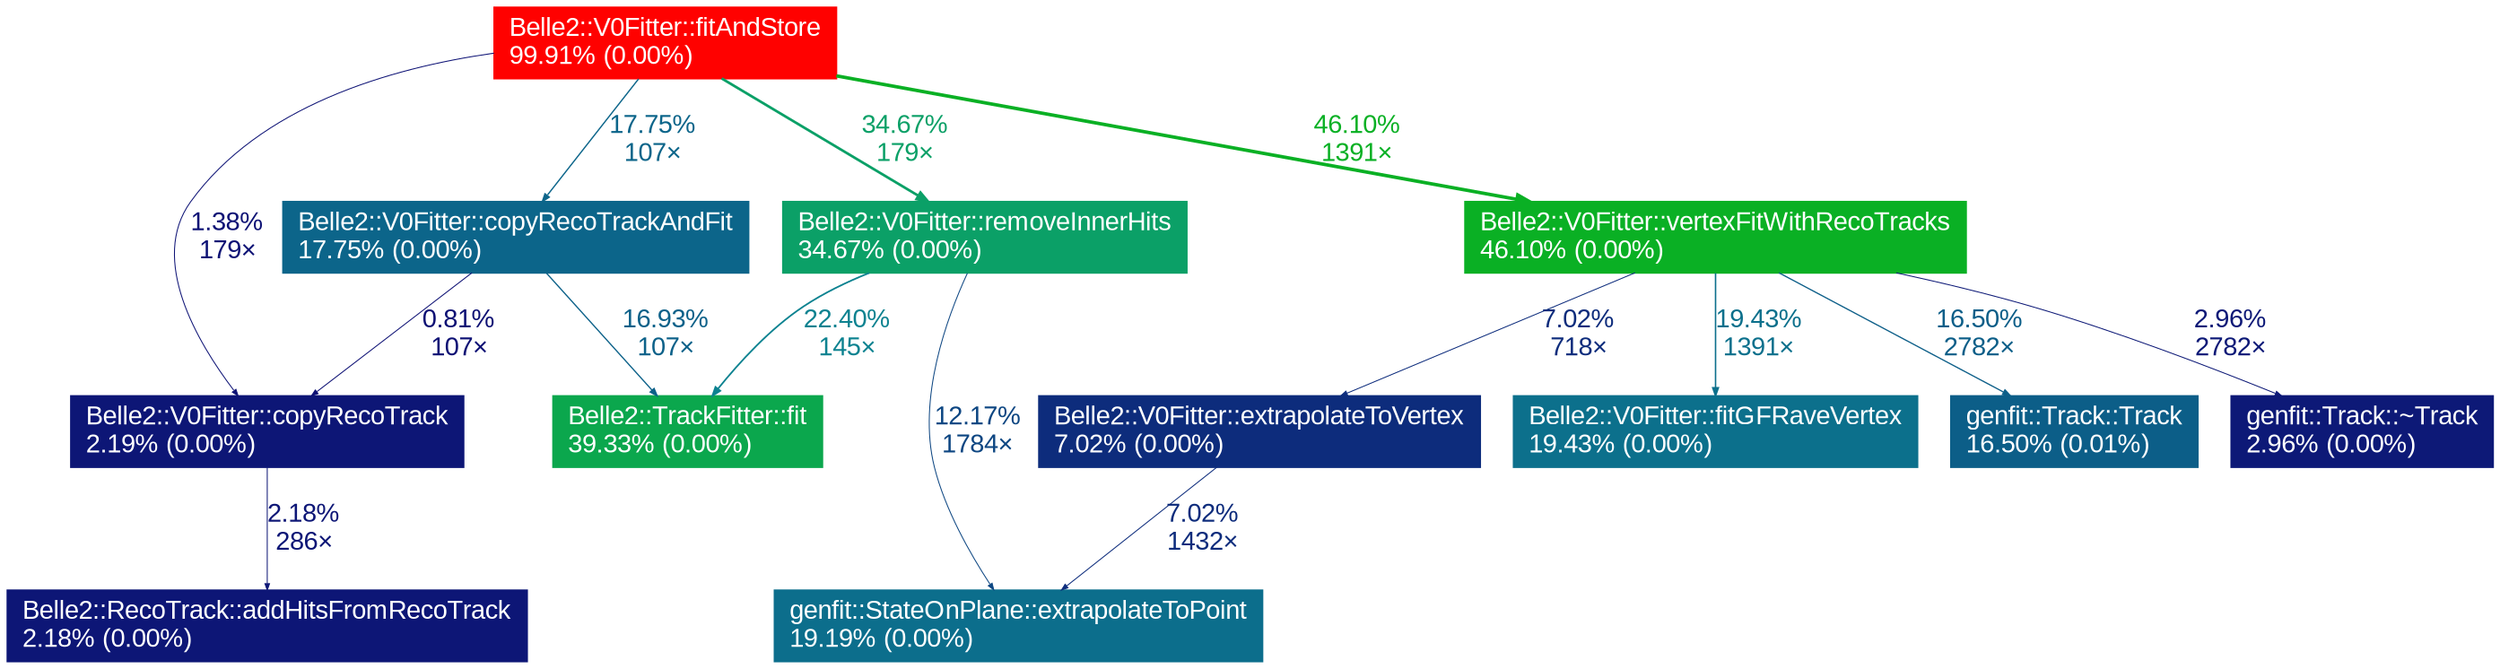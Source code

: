 digraph {
	graph [fontname=Arial];
	node [fontcolor=white,
		fontname=Arial,
		label="\N",
		shape=box,
		style=filled
	];
	edge [fontname=Arial];
	"Belle2::RecoTrack::addHitsFromRecoTrack(Belle2::RecoTrack const*, unsigned int, bool, std::optional<double>)"	[color="#0d1676",
		fontcolor="#ffffff",
		label="Belle2::RecoTrack::addHitsFromRecoTrack\l2.18% (0.00%)\l"];
	"Belle2::TrackFitter::fit(Belle2::RecoTrack&, Belle2::Const::ChargedStable const&, bool) const"	[color="#0ba74d",
		fontcolor="#ffffff",
		label="Belle2::TrackFitter::fit\l39.33% (0.00%)\l"];
	"Belle2::V0Fitter::copyRecoTrack(Belle2::RecoTrack*)"	[color="#0d1676",
		fontcolor="#ffffff",
		label="Belle2::V0Fitter::copyRecoTrack\l2.19% (0.00%)\l"];
	"Belle2::V0Fitter::copyRecoTrack(Belle2::RecoTrack*)" -> "Belle2::RecoTrack::addHitsFromRecoTrack(Belle2::RecoTrack const*, unsigned int, bool, std::optional<double>)"	[arrowsize=0.35,
		color="#0d1676",
		fontcolor="#0d1676",
		label="2.18%\n286×",
		penwidth=0.50];
	"Belle2::V0Fitter::copyRecoTrackAndFit(Belle2::RecoTrack*, int)"	[color="#0c658a",
		fontcolor="#ffffff",
		label="Belle2::V0Fitter::copyRecoTrackAndFit\l17.75% (0.00%)\l"];
	"Belle2::V0Fitter::copyRecoTrackAndFit(Belle2::RecoTrack*, int)" -> "Belle2::TrackFitter::fit(Belle2::RecoTrack&, Belle2::Const::ChargedStable const&, bool) const"	[arrowsize=0.41,
		color="#0c6189",
		fontcolor="#0c6189",
		label="16.93%\n107×",
		penwidth=0.68];
	"Belle2::V0Fitter::copyRecoTrackAndFit(Belle2::RecoTrack*, int)" -> "Belle2::V0Fitter::copyRecoTrack(Belle2::RecoTrack*)"	[arrowsize=0.35,
		color="#0d1074",
		fontcolor="#0d1074",
		label="0.81%\n107×",
		penwidth=0.50];
	"Belle2::V0Fitter::extrapolateToVertex(genfit::MeasuredStateOnPlane&, genfit::MeasuredStateOnPlane&, ROOT::Math::DisplacementVector3D<\
ROOT::Math::Cartesian3D<double>, ROOT::Math::DefaultCoordinateSystemTag> const&, unsigned int&)"	[color="#0d2c7c",
		fontcolor="#ffffff",
		label="Belle2::V0Fitter::extrapolateToVertex\l7.02% (0.00%)\l"];
	"genfit::StateOnPlane::extrapolateToPoint(TVector3 const&, bool, bool)"	[color="#0c6e8c",
		fontcolor="#ffffff",
		label="genfit::StateOnPlane::extrapolateToPoint\l19.19% (0.00%)\l"];
	"Belle2::V0Fitter::extrapolateToVertex(genfit::MeasuredStateOnPlane&, genfit::MeasuredStateOnPlane&, ROOT::Math::DisplacementVector3D<\
ROOT::Math::Cartesian3D<double>, ROOT::Math::DefaultCoordinateSystemTag> const&, unsigned int&)" -> "genfit::StateOnPlane::extrapolateToPoint(TVector3 const&, bool, bool)"	[arrowsize=0.35,
		color="#0d2c7c",
		fontcolor="#0d2c7c",
		label="7.02%\n1432×",
		penwidth=0.50];
	"Belle2::V0Fitter::fitAndStore(Belle2::Track const*, Belle2::Track const*, Belle2::Const::ParticleType const&, bool&, bool&)"	[color="#ff0100",
		fontcolor="#ffffff",
		label="Belle2::V0Fitter::fitAndStore\l99.91% (0.00%)\l"];
	"Belle2::V0Fitter::fitAndStore(Belle2::Track const*, Belle2::Track const*, Belle2::Const::ParticleType const&, bool&, bool&)" -> "Belle2::V0Fitter::copyRecoTrack(Belle2::RecoTrack*)"	[arrowsize=0.35,
		color="#0d1275",
		fontcolor="#0d1275",
		label="1.38%\n179×",
		penwidth=0.50];
	"Belle2::V0Fitter::fitAndStore(Belle2::Track const*, Belle2::Track const*, Belle2::Const::ParticleType const&, bool&, bool&)" -> "Belle2::V0Fitter::copyRecoTrackAndFit(Belle2::RecoTrack*, int)"	[arrowsize=0.42,
		color="#0c658a",
		fontcolor="#0c658a",
		label="17.75%\n107×",
		penwidth=0.71];
	"Belle2::V0Fitter::removeInnerHits(Belle2::RecoTrack*, Belle2::RecoTrack*, int, ROOT::Math::DisplacementVector3D<ROOT::Math::Cartesian3D<\
double>, ROOT::Math::DefaultCoordinateSystemTag> const&)"	[color="#0ba067",
		fontcolor="#ffffff",
		label="Belle2::V0Fitter::removeInnerHits\l34.67% (0.00%)\l"];
	"Belle2::V0Fitter::fitAndStore(Belle2::Track const*, Belle2::Track const*, Belle2::Const::ParticleType const&, bool&, bool&)" -> "Belle2::V0Fitter::removeInnerHits(Belle2::RecoTrack*, Belle2::RecoTrack*, int, ROOT::Math::DisplacementVector3D<ROOT::Math::Cartesian3D<\
double>, ROOT::Math::DefaultCoordinateSystemTag> const&)"	[arrowsize=0.59,
		color="#0ba067",
		fontcolor="#0ba067",
		label="34.67%\n179×",
		penwidth=1.39];
	"Belle2::V0Fitter::vertexFitWithRecoTracks(Belle2::Track const*, Belle2::Track const*, Belle2::RecoTrack*, Belle2::RecoTrack*, Belle2::\
Const::ParticleType const&, unsigned int&, ROOT::Math::DisplacementVector3D<ROOT::Math::Cartesian3D<double>, ROOT::Math::DefaultCoordinateSystemTag>&, \
bool)"	[color="#0ab024",
		fontcolor="#ffffff",
		label="Belle2::V0Fitter::vertexFitWithRecoTracks\l46.10% (0.00%)\l"];
	"Belle2::V0Fitter::fitAndStore(Belle2::Track const*, Belle2::Track const*, Belle2::Const::ParticleType const&, bool&, bool&)" -> "Belle2::V0Fitter::vertexFitWithRecoTracks(Belle2::Track const*, Belle2::Track const*, Belle2::RecoTrack*, Belle2::RecoTrack*, Belle2::\
Const::ParticleType const&, unsigned int&, ROOT::Math::DisplacementVector3D<ROOT::Math::Cartesian3D<double>, ROOT::Math::DefaultCoordinateSystemTag>&, \
bool)"	[arrowsize=0.68,
		color="#0ab024",
		fontcolor="#0ab024",
		label="46.10%\n1391×",
		penwidth=1.84];
	"Belle2::V0Fitter::removeInnerHits(Belle2::RecoTrack*, Belle2::RecoTrack*, int, ROOT::Math::DisplacementVector3D<ROOT::Math::Cartesian3D<\
double>, ROOT::Math::DefaultCoordinateSystemTag> const&)" -> "Belle2::TrackFitter::fit(Belle2::RecoTrack&, Belle2::Const::ChargedStable const&, bool) const"	[arrowsize=0.47,
		color="#0c8290",
		fontcolor="#0c8290",
		label="22.40%\n145×",
		penwidth=0.90];
	"Belle2::V0Fitter::removeInnerHits(Belle2::RecoTrack*, Belle2::RecoTrack*, int, ROOT::Math::DisplacementVector3D<ROOT::Math::Cartesian3D<\
double>, ROOT::Math::DefaultCoordinateSystemTag> const&)" -> "genfit::StateOnPlane::extrapolateToPoint(TVector3 const&, bool, bool)"	[arrowsize=0.35,
		color="#0d4682",
		fontcolor="#0d4682",
		label="12.17%\n1784×",
		penwidth=0.50];
	"Belle2::V0Fitter::vertexFitWithRecoTracks(Belle2::Track const*, Belle2::Track const*, Belle2::RecoTrack*, Belle2::RecoTrack*, Belle2::\
Const::ParticleType const&, unsigned int&, ROOT::Math::DisplacementVector3D<ROOT::Math::Cartesian3D<double>, ROOT::Math::DefaultCoordinateSystemTag>&, \
bool)" -> "Belle2::V0Fitter::extrapolateToVertex(genfit::MeasuredStateOnPlane&, genfit::MeasuredStateOnPlane&, ROOT::Math::DisplacementVector3D<\
ROOT::Math::Cartesian3D<double>, ROOT::Math::DefaultCoordinateSystemTag> const&, unsigned int&)"	[arrowsize=0.35,
		color="#0d2c7c",
		fontcolor="#0d2c7c",
		label="7.02%\n718×",
		penwidth=0.50];
	"Belle2::V0Fitter::fitGFRaveVertex(genfit::Track&, genfit::Track&, genfit::GFRaveVertex&)"	[color="#0c708c",
		fontcolor="#ffffff",
		label="Belle2::V0Fitter::fitGFRaveVertex\l19.43% (0.00%)\l"];
	"Belle2::V0Fitter::vertexFitWithRecoTracks(Belle2::Track const*, Belle2::Track const*, Belle2::RecoTrack*, Belle2::RecoTrack*, Belle2::\
Const::ParticleType const&, unsigned int&, ROOT::Math::DisplacementVector3D<ROOT::Math::Cartesian3D<double>, ROOT::Math::DefaultCoordinateSystemTag>&, \
bool)" -> "Belle2::V0Fitter::fitGFRaveVertex(genfit::Track&, genfit::Track&, genfit::GFRaveVertex&)"	[arrowsize=0.44,
		color="#0c708c",
		fontcolor="#0c708c",
		label="19.43%\n1391×",
		penwidth=0.78];
	"genfit::Track::Track(genfit::Track const&)"	[color="#0c5e88",
		fontcolor="#ffffff",
		label="genfit::Track::Track\l16.50% (0.01%)\l"];
	"Belle2::V0Fitter::vertexFitWithRecoTracks(Belle2::Track const*, Belle2::Track const*, Belle2::RecoTrack*, Belle2::RecoTrack*, Belle2::\
Const::ParticleType const&, unsigned int&, ROOT::Math::DisplacementVector3D<ROOT::Math::Cartesian3D<double>, ROOT::Math::DefaultCoordinateSystemTag>&, \
bool)" -> "genfit::Track::Track(genfit::Track const&)"	[arrowsize=0.41,
		color="#0c5e88",
		fontcolor="#0c5e88",
		label="16.50%\n2782×",
		penwidth=0.66];
	"genfit::Track::~Track()"	[color="#0d1977",
		fontcolor="#ffffff",
		label="genfit::Track::~Track\l2.96% (0.00%)\l"];
	"Belle2::V0Fitter::vertexFitWithRecoTracks(Belle2::Track const*, Belle2::Track const*, Belle2::RecoTrack*, Belle2::RecoTrack*, Belle2::\
Const::ParticleType const&, unsigned int&, ROOT::Math::DisplacementVector3D<ROOT::Math::Cartesian3D<double>, ROOT::Math::DefaultCoordinateSystemTag>&, \
bool)" -> "genfit::Track::~Track()"	[arrowsize=0.35,
		color="#0d1977",
		fontcolor="#0d1977",
		label="2.96%\n2782×",
		penwidth=0.50];
}
